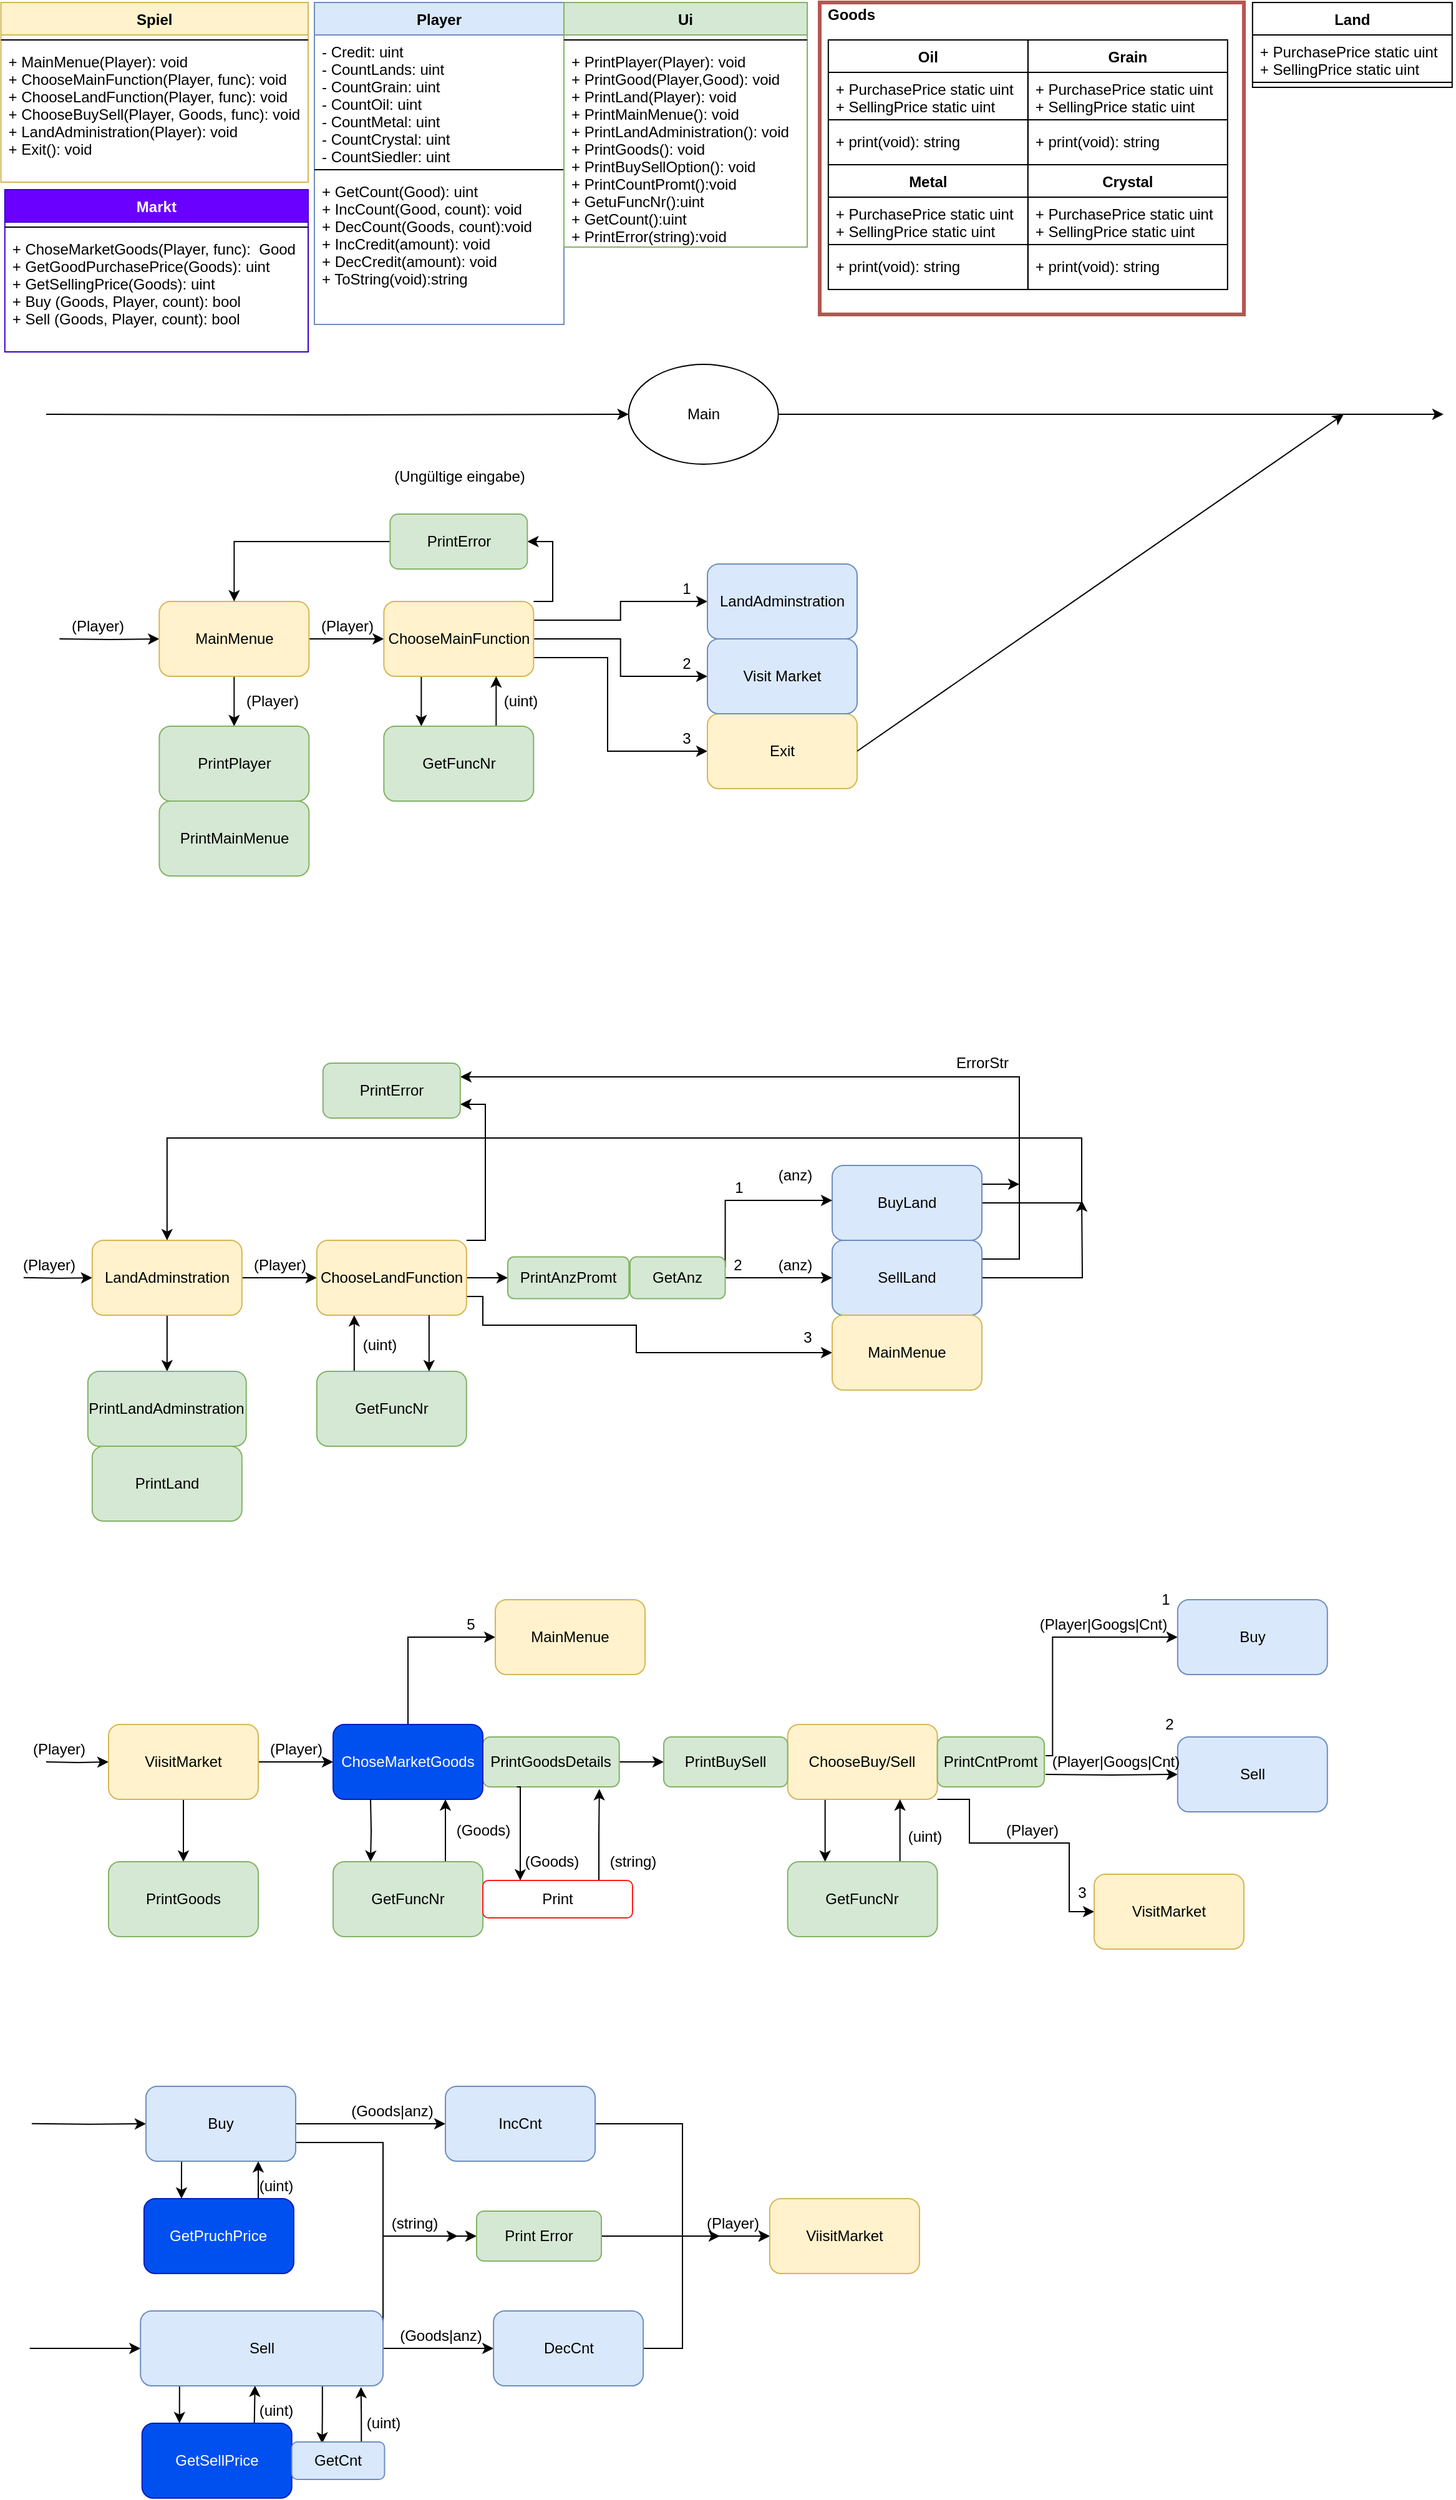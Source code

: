<mxfile version="14.2.7" type="device"><diagram id="9VZ_F0bGvhKdeFgphVNc" name="Page-1"><mxGraphModel dx="1422" dy="1599" grid="1" gridSize="10" guides="1" tooltips="1" connect="1" arrows="1" fold="1" page="1" pageScale="1" pageWidth="1169" pageHeight="827" math="0" shadow="0"><root><mxCell id="0"/><mxCell id="1" parent="0"/><mxCell id="w8YHgkZaCHFdFgckaIaO-34" style="edgeStyle=orthogonalEdgeStyle;rounded=0;orthogonalLoop=1;jettySize=auto;html=1;exitX=0.5;exitY=1;exitDx=0;exitDy=0;entryX=0.5;entryY=0;entryDx=0;entryDy=0;" parent="1" source="1qS1XkVz5e9EqdEoYbEG-43" target="1qS1XkVz5e9EqdEoYbEG-84" edge="1"><mxGeometry relative="1" as="geometry"/></mxCell><mxCell id="w8YHgkZaCHFdFgckaIaO-144" style="edgeStyle=orthogonalEdgeStyle;rounded=0;orthogonalLoop=1;jettySize=auto;html=1;exitX=1;exitY=0.5;exitDx=0;exitDy=0;entryX=0;entryY=0.5;entryDx=0;entryDy=0;" parent="1" source="1qS1XkVz5e9EqdEoYbEG-43" target="1qS1XkVz5e9EqdEoYbEG-105" edge="1"><mxGeometry relative="1" as="geometry"/></mxCell><mxCell id="w8YHgkZaCHFdFgckaIaO-246" style="edgeStyle=orthogonalEdgeStyle;rounded=0;orthogonalLoop=1;jettySize=auto;html=1;exitX=0;exitY=0.5;exitDx=0;exitDy=0;entryX=0;entryY=0.5;entryDx=0;entryDy=0;" parent="1" target="1qS1XkVz5e9EqdEoYbEG-43" edge="1"><mxGeometry relative="1" as="geometry"><mxPoint x="21.91" y="211.931" as="sourcePoint"/></mxGeometry></mxCell><mxCell id="1qS1XkVz5e9EqdEoYbEG-43" value="LandAdminstration" style="rounded=1;whiteSpace=wrap;html=1;fillColor=#fff2cc;strokeColor=#d6b656;" parent="1" vertex="1"><mxGeometry x="76.91" y="182" width="120" height="60" as="geometry"/></mxCell><mxCell id="1qS1XkVz5e9EqdEoYbEG-56" value="Spiel" style="swimlane;fontStyle=1;align=center;verticalAlign=top;childLayout=stackLayout;horizontal=1;startSize=26;horizontalStack=0;resizeParent=1;resizeParentMax=0;resizeLast=0;collapsible=1;marginBottom=0;fillColor=#fff2cc;strokeColor=#d6b656;" parent="1" vertex="1"><mxGeometry x="3.76" y="-810" width="246.24" height="144" as="geometry"/></mxCell><mxCell id="1qS1XkVz5e9EqdEoYbEG-58" value="" style="line;strokeWidth=1;fillColor=none;align=left;verticalAlign=middle;spacingTop=-1;spacingLeft=3;spacingRight=3;rotatable=0;labelPosition=right;points=[];portConstraint=eastwest;" parent="1qS1XkVz5e9EqdEoYbEG-56" vertex="1"><mxGeometry y="26" width="246.24" height="8" as="geometry"/></mxCell><mxCell id="1qS1XkVz5e9EqdEoYbEG-59" value="+ MainMenue(Player): void&#10;+ ChooseMainFunction(Player, func): void&#10;+ ChooseLandFunction(Player, func): void&#10;+ ChooseBuySell(Player, Goods, func): void &#10;+ LandAdministration(Player): void&#10;+ Exit(): void" style="text;strokeColor=none;fillColor=none;align=left;verticalAlign=top;spacingLeft=4;spacingRight=4;overflow=hidden;rotatable=0;points=[[0,0.5],[1,0.5]];portConstraint=eastwest;" parent="1qS1XkVz5e9EqdEoYbEG-56" vertex="1"><mxGeometry y="34" width="246.24" height="110" as="geometry"/></mxCell><mxCell id="1qS1XkVz5e9EqdEoYbEG-61" value="Player" style="swimlane;fontStyle=1;align=center;verticalAlign=top;childLayout=stackLayout;horizontal=1;startSize=26;horizontalStack=0;resizeParent=1;resizeParentMax=0;resizeLast=0;collapsible=1;marginBottom=0;fillColor=#dae8fc;strokeColor=#6c8ebf;" parent="1" vertex="1"><mxGeometry x="255" y="-810" width="200" height="258" as="geometry"/></mxCell><mxCell id="1qS1XkVz5e9EqdEoYbEG-62" value="- Credit: uint&#10;- CountLands: uint&#10;- CountGrain: uint&#10;- CountOil: uint&#10;- CountMetal: uint&#10;- CountCrystal: uint&#10;- CountSiedler: uint" style="text;strokeColor=none;fillColor=none;align=left;verticalAlign=top;spacingLeft=4;spacingRight=4;overflow=hidden;rotatable=0;points=[[0,0.5],[1,0.5]];portConstraint=eastwest;" parent="1qS1XkVz5e9EqdEoYbEG-61" vertex="1"><mxGeometry y="26" width="200" height="104" as="geometry"/></mxCell><mxCell id="1qS1XkVz5e9EqdEoYbEG-63" value="" style="line;strokeWidth=1;fillColor=none;align=left;verticalAlign=middle;spacingTop=-1;spacingLeft=3;spacingRight=3;rotatable=0;labelPosition=right;points=[];portConstraint=eastwest;" parent="1qS1XkVz5e9EqdEoYbEG-61" vertex="1"><mxGeometry y="130" width="200" height="8" as="geometry"/></mxCell><mxCell id="1qS1XkVz5e9EqdEoYbEG-64" value="+ GetCount(Good): uint&#10;+ IncCount(Good, count): void&#10;+ DecCount(Goods, count):void&#10;+ IncCredit(amount): void&#10;+ DecCredit(amount): void&#10;+ ToString(void):string" style="text;strokeColor=none;fillColor=none;align=left;verticalAlign=top;spacingLeft=4;spacingRight=4;overflow=hidden;rotatable=0;points=[[0,0.5],[1,0.5]];portConstraint=eastwest;" parent="1qS1XkVz5e9EqdEoYbEG-61" vertex="1"><mxGeometry y="138" width="200" height="120" as="geometry"/></mxCell><mxCell id="1qS1XkVz5e9EqdEoYbEG-65" value="Ui" style="swimlane;fontStyle=1;align=center;verticalAlign=top;childLayout=stackLayout;horizontal=1;startSize=26;horizontalStack=0;resizeParent=1;resizeParentMax=0;resizeLast=0;collapsible=1;marginBottom=0;fillColor=#d5e8d4;strokeColor=#82b366;" parent="1" vertex="1"><mxGeometry x="455" y="-810" width="195" height="196" as="geometry"/></mxCell><mxCell id="1qS1XkVz5e9EqdEoYbEG-67" value="" style="line;strokeWidth=1;fillColor=none;align=left;verticalAlign=middle;spacingTop=-1;spacingLeft=3;spacingRight=3;rotatable=0;labelPosition=right;points=[];portConstraint=eastwest;" parent="1qS1XkVz5e9EqdEoYbEG-65" vertex="1"><mxGeometry y="26" width="195" height="8" as="geometry"/></mxCell><mxCell id="1qS1XkVz5e9EqdEoYbEG-68" value="+ PrintPlayer(Player): void&#10;+ PrintGood(Player,Good): void&#10;+ PrintLand(Player): void&#10;+ PrintMainMenue(): void&#10;+ PrintLandAdministration(): void&#10;+ PrintGoods(): void&#10;+ PrintBuySellOption(): void&#10;+ PrintCountPromt():void&#10;+ GetuFuncNr():uint&#10;+ GetCount():uint&#10;+ PrintError(string):void" style="text;strokeColor=none;fillColor=none;align=left;verticalAlign=top;spacingLeft=4;spacingRight=4;overflow=hidden;rotatable=0;points=[[0,0.5],[1,0.5]];portConstraint=eastwest;" parent="1qS1XkVz5e9EqdEoYbEG-65" vertex="1"><mxGeometry y="34" width="195" height="162" as="geometry"/></mxCell><mxCell id="1qS1XkVz5e9EqdEoYbEG-82" value="PrintLand" style="rounded=1;whiteSpace=wrap;html=1;fillColor=#d5e8d4;strokeColor=#82b366;" parent="1" vertex="1"><mxGeometry x="76.91" y="347" width="120" height="60" as="geometry"/></mxCell><mxCell id="1qS1XkVz5e9EqdEoYbEG-84" value="PrintLandAdminstration" style="rounded=1;whiteSpace=wrap;html=1;fillColor=#d5e8d4;strokeColor=#82b366;" parent="1" vertex="1"><mxGeometry x="73.45" y="287" width="126.91" height="60" as="geometry"/></mxCell><mxCell id="w8YHgkZaCHFdFgckaIaO-38" style="edgeStyle=orthogonalEdgeStyle;rounded=0;orthogonalLoop=1;jettySize=auto;html=1;exitX=0.25;exitY=0;exitDx=0;exitDy=0;entryX=0.25;entryY=1;entryDx=0;entryDy=0;" parent="1" source="1qS1XkVz5e9EqdEoYbEG-103" target="1qS1XkVz5e9EqdEoYbEG-105" edge="1"><mxGeometry relative="1" as="geometry"/></mxCell><mxCell id="1qS1XkVz5e9EqdEoYbEG-103" value="GetFuncNr" style="rounded=1;whiteSpace=wrap;html=1;fillColor=#d5e8d4;strokeColor=#82b366;" parent="1" vertex="1"><mxGeometry x="256.91" y="287" width="120" height="60" as="geometry"/></mxCell><mxCell id="e_V2Wbg_uJBldnpdFMvj-119" style="edgeStyle=orthogonalEdgeStyle;rounded=0;orthogonalLoop=1;jettySize=auto;html=1;exitX=1;exitY=0.5;exitDx=0;exitDy=0;entryX=0;entryY=0.5;entryDx=0;entryDy=0;" parent="1" source="1qS1XkVz5e9EqdEoYbEG-105" target="e_V2Wbg_uJBldnpdFMvj-117" edge="1"><mxGeometry relative="1" as="geometry"/></mxCell><mxCell id="e_V2Wbg_uJBldnpdFMvj-123" style="edgeStyle=orthogonalEdgeStyle;rounded=0;orthogonalLoop=1;jettySize=auto;html=1;exitX=1;exitY=0.75;exitDx=0;exitDy=0;entryX=0;entryY=0.5;entryDx=0;entryDy=0;" parent="1" source="1qS1XkVz5e9EqdEoYbEG-105" target="e_V2Wbg_uJBldnpdFMvj-111" edge="1"><mxGeometry relative="1" as="geometry"><Array as="points"><mxPoint x="390" y="227"/><mxPoint x="390" y="250"/><mxPoint x="513" y="250"/><mxPoint x="513" y="272"/></Array></mxGeometry></mxCell><mxCell id="e_V2Wbg_uJBldnpdFMvj-131" style="edgeStyle=orthogonalEdgeStyle;rounded=0;orthogonalLoop=1;jettySize=auto;html=1;exitX=1;exitY=0;exitDx=0;exitDy=0;entryX=1;entryY=0.75;entryDx=0;entryDy=0;" parent="1" source="1qS1XkVz5e9EqdEoYbEG-105" target="e_V2Wbg_uJBldnpdFMvj-106" edge="1"><mxGeometry relative="1" as="geometry"><Array as="points"><mxPoint x="392" y="182"/><mxPoint x="392" y="73"/></Array></mxGeometry></mxCell><mxCell id="1qS1XkVz5e9EqdEoYbEG-105" value="ChooseLandFunction" style="rounded=1;whiteSpace=wrap;html=1;fillColor=#fff2cc;strokeColor=#d6b656;" parent="1" vertex="1"><mxGeometry x="256.91" y="182" width="120" height="60" as="geometry"/></mxCell><mxCell id="w8YHgkZaCHFdFgckaIaO-60" style="edgeStyle=orthogonalEdgeStyle;rounded=0;orthogonalLoop=1;jettySize=auto;html=1;exitX=0.75;exitY=1;exitDx=0;exitDy=0;entryX=0.75;entryY=0;entryDx=0;entryDy=0;" parent="1" source="1qS1XkVz5e9EqdEoYbEG-105" target="1qS1XkVz5e9EqdEoYbEG-103" edge="1"><mxGeometry relative="1" as="geometry"><mxPoint x="316.91" y="242" as="sourcePoint"/><mxPoint x="316.91" y="287" as="targetPoint"/></mxGeometry></mxCell><mxCell id="w8YHgkZaCHFdFgckaIaO-64" value="(uint)" style="text;html=1;align=center;verticalAlign=middle;resizable=0;points=[];autosize=1;" parent="1" vertex="1"><mxGeometry x="286.91" y="256" width="40" height="20" as="geometry"/></mxCell><mxCell id="w8YHgkZaCHFdFgckaIaO-128" value="(Player)" style="text;html=1;align=center;verticalAlign=middle;resizable=0;points=[];autosize=1;" parent="1" vertex="1"><mxGeometry x="11.91" y="192.25" width="60" height="20" as="geometry"/></mxCell><mxCell id="w8YHgkZaCHFdFgckaIaO-123" value="(Player)" style="text;html=1;align=center;verticalAlign=middle;resizable=0;points=[];autosize=1;" parent="1" vertex="1"><mxGeometry x="196.91" y="192.25" width="60" height="20" as="geometry"/></mxCell><mxCell id="e_V2Wbg_uJBldnpdFMvj-1" value="Markt" style="swimlane;fontStyle=1;align=center;verticalAlign=top;childLayout=stackLayout;horizontal=1;startSize=26;horizontalStack=0;resizeParent=1;resizeParentMax=0;resizeLast=0;collapsible=1;marginBottom=0;fillColor=#6a00ff;strokeColor=#3700CC;fontColor=#ffffff;" parent="1" vertex="1"><mxGeometry x="6.88" y="-660" width="243.12" height="130" as="geometry"/></mxCell><mxCell id="e_V2Wbg_uJBldnpdFMvj-3" value="" style="line;strokeWidth=1;fillColor=none;align=left;verticalAlign=middle;spacingTop=-1;spacingLeft=3;spacingRight=3;rotatable=0;labelPosition=right;points=[];portConstraint=eastwest;" parent="e_V2Wbg_uJBldnpdFMvj-1" vertex="1"><mxGeometry y="26" width="243.12" height="8" as="geometry"/></mxCell><mxCell id="e_V2Wbg_uJBldnpdFMvj-4" value="+ ChoseMarketGoods(Player, func):  Good&#10;+ GetGoodPurchasePrice(Goods): uint&#10;+ GetSellingPrice(Goods): uint&#10;+ Buy (Goods, Player, count): bool&#10;+ Sell (Goods, Player, count): bool" style="text;strokeColor=none;fillColor=none;align=left;verticalAlign=top;spacingLeft=4;spacingRight=4;overflow=hidden;rotatable=0;points=[[0,0.5],[1,0.5]];portConstraint=eastwest;" parent="e_V2Wbg_uJBldnpdFMvj-1" vertex="1"><mxGeometry y="34" width="243.12" height="96" as="geometry"/></mxCell><mxCell id="e_V2Wbg_uJBldnpdFMvj-11" value="Grain" style="swimlane;fontStyle=1;align=center;verticalAlign=top;childLayout=stackLayout;horizontal=1;startSize=26;horizontalStack=0;resizeParent=1;resizeParentMax=0;resizeLast=0;collapsible=1;marginBottom=0;" parent="1" vertex="1"><mxGeometry x="826.91" y="-780" width="160" height="100" as="geometry"/></mxCell><mxCell id="e_V2Wbg_uJBldnpdFMvj-12" value="+ PurchasePrice static uint&#10;+ SellingPrice static uint" style="text;strokeColor=none;fillColor=none;align=left;verticalAlign=top;spacingLeft=4;spacingRight=4;overflow=hidden;rotatable=0;points=[[0,0.5],[1,0.5]];portConstraint=eastwest;" parent="e_V2Wbg_uJBldnpdFMvj-11" vertex="1"><mxGeometry y="26" width="160" height="34" as="geometry"/></mxCell><mxCell id="e_V2Wbg_uJBldnpdFMvj-13" value="" style="line;strokeWidth=1;fillColor=none;align=left;verticalAlign=middle;spacingTop=-1;spacingLeft=3;spacingRight=3;rotatable=0;labelPosition=right;points=[];portConstraint=eastwest;" parent="e_V2Wbg_uJBldnpdFMvj-11" vertex="1"><mxGeometry y="60" width="160" height="8" as="geometry"/></mxCell><mxCell id="e_V2Wbg_uJBldnpdFMvj-14" value="+ print(void): string" style="text;strokeColor=none;fillColor=none;align=left;verticalAlign=top;spacingLeft=4;spacingRight=4;overflow=hidden;rotatable=0;points=[[0,0.5],[1,0.5]];portConstraint=eastwest;" parent="e_V2Wbg_uJBldnpdFMvj-11" vertex="1"><mxGeometry y="68" width="160" height="32" as="geometry"/></mxCell><mxCell id="e_V2Wbg_uJBldnpdFMvj-19" value="Metal" style="swimlane;fontStyle=1;align=center;verticalAlign=top;childLayout=stackLayout;horizontal=1;startSize=26;horizontalStack=0;resizeParent=1;resizeParentMax=0;resizeLast=0;collapsible=1;marginBottom=0;" parent="1" vertex="1"><mxGeometry x="666.91" y="-680" width="160" height="100" as="geometry"/></mxCell><mxCell id="e_V2Wbg_uJBldnpdFMvj-20" value="+ PurchasePrice static uint&#10;+ SellingPrice static uint" style="text;strokeColor=none;fillColor=none;align=left;verticalAlign=top;spacingLeft=4;spacingRight=4;overflow=hidden;rotatable=0;points=[[0,0.5],[1,0.5]];portConstraint=eastwest;" parent="e_V2Wbg_uJBldnpdFMvj-19" vertex="1"><mxGeometry y="26" width="160" height="34" as="geometry"/></mxCell><mxCell id="e_V2Wbg_uJBldnpdFMvj-21" value="" style="line;strokeWidth=1;fillColor=none;align=left;verticalAlign=middle;spacingTop=-1;spacingLeft=3;spacingRight=3;rotatable=0;labelPosition=right;points=[];portConstraint=eastwest;" parent="e_V2Wbg_uJBldnpdFMvj-19" vertex="1"><mxGeometry y="60" width="160" height="8" as="geometry"/></mxCell><mxCell id="e_V2Wbg_uJBldnpdFMvj-22" value="+ print(void): string" style="text;strokeColor=none;fillColor=none;align=left;verticalAlign=top;spacingLeft=4;spacingRight=4;overflow=hidden;rotatable=0;points=[[0,0.5],[1,0.5]];portConstraint=eastwest;" parent="e_V2Wbg_uJBldnpdFMvj-19" vertex="1"><mxGeometry y="68" width="160" height="32" as="geometry"/></mxCell><mxCell id="e_V2Wbg_uJBldnpdFMvj-23" value="Crystal" style="swimlane;fontStyle=1;align=center;verticalAlign=top;childLayout=stackLayout;horizontal=1;startSize=26;horizontalStack=0;resizeParent=1;resizeParentMax=0;resizeLast=0;collapsible=1;marginBottom=0;" parent="1" vertex="1"><mxGeometry x="826.91" y="-680" width="160" height="100" as="geometry"/></mxCell><mxCell id="e_V2Wbg_uJBldnpdFMvj-24" value="+ PurchasePrice static uint&#10;+ SellingPrice static uint" style="text;strokeColor=none;fillColor=none;align=left;verticalAlign=top;spacingLeft=4;spacingRight=4;overflow=hidden;rotatable=0;points=[[0,0.5],[1,0.5]];portConstraint=eastwest;" parent="e_V2Wbg_uJBldnpdFMvj-23" vertex="1"><mxGeometry y="26" width="160" height="34" as="geometry"/></mxCell><mxCell id="e_V2Wbg_uJBldnpdFMvj-25" value="" style="line;strokeWidth=1;fillColor=none;align=left;verticalAlign=middle;spacingTop=-1;spacingLeft=3;spacingRight=3;rotatable=0;labelPosition=right;points=[];portConstraint=eastwest;" parent="e_V2Wbg_uJBldnpdFMvj-23" vertex="1"><mxGeometry y="60" width="160" height="8" as="geometry"/></mxCell><mxCell id="e_V2Wbg_uJBldnpdFMvj-26" value="+ print(void): string" style="text;strokeColor=none;fillColor=none;align=left;verticalAlign=top;spacingLeft=4;spacingRight=4;overflow=hidden;rotatable=0;points=[[0,0.5],[1,0.5]];portConstraint=eastwest;" parent="e_V2Wbg_uJBldnpdFMvj-23" vertex="1"><mxGeometry y="68" width="160" height="32" as="geometry"/></mxCell><mxCell id="e_V2Wbg_uJBldnpdFMvj-27" value="Oil" style="swimlane;fontStyle=1;align=center;verticalAlign=top;childLayout=stackLayout;horizontal=1;startSize=26;horizontalStack=0;resizeParent=1;resizeParentMax=0;resizeLast=0;collapsible=1;marginBottom=0;" parent="1" vertex="1"><mxGeometry x="666.91" y="-780" width="160" height="100" as="geometry"/></mxCell><mxCell id="e_V2Wbg_uJBldnpdFMvj-28" value="+ PurchasePrice static uint&#10;+ SellingPrice static uint" style="text;strokeColor=none;fillColor=none;align=left;verticalAlign=top;spacingLeft=4;spacingRight=4;overflow=hidden;rotatable=0;points=[[0,0.5],[1,0.5]];portConstraint=eastwest;" parent="e_V2Wbg_uJBldnpdFMvj-27" vertex="1"><mxGeometry y="26" width="160" height="34" as="geometry"/></mxCell><mxCell id="e_V2Wbg_uJBldnpdFMvj-29" value="" style="line;strokeWidth=1;fillColor=none;align=left;verticalAlign=middle;spacingTop=-1;spacingLeft=3;spacingRight=3;rotatable=0;labelPosition=right;points=[];portConstraint=eastwest;" parent="e_V2Wbg_uJBldnpdFMvj-27" vertex="1"><mxGeometry y="60" width="160" height="8" as="geometry"/></mxCell><mxCell id="e_V2Wbg_uJBldnpdFMvj-30" value="+ print(void): string" style="text;strokeColor=none;fillColor=none;align=left;verticalAlign=top;spacingLeft=4;spacingRight=4;overflow=hidden;rotatable=0;points=[[0,0.5],[1,0.5]];portConstraint=eastwest;" parent="e_V2Wbg_uJBldnpdFMvj-27" vertex="1"><mxGeometry y="68" width="160" height="32" as="geometry"/></mxCell><mxCell id="e_V2Wbg_uJBldnpdFMvj-36" value="&lt;b&gt;Goods&lt;/b&gt;" style="text;html=1;align=center;verticalAlign=middle;resizable=0;points=[];autosize=1;" parent="1" vertex="1"><mxGeometry x="660" y="-810" width="50" height="20" as="geometry"/></mxCell><mxCell id="e_V2Wbg_uJBldnpdFMvj-37" value="Land" style="swimlane;fontStyle=1;align=center;verticalAlign=top;childLayout=stackLayout;horizontal=1;startSize=26;horizontalStack=0;resizeParent=1;resizeParentMax=0;resizeLast=0;collapsible=1;marginBottom=0;" parent="1" vertex="1"><mxGeometry x="1006.91" y="-810" width="160" height="68" as="geometry"/></mxCell><mxCell id="e_V2Wbg_uJBldnpdFMvj-38" value="+ PurchasePrice static uint&#10;+ SellingPrice static uint" style="text;strokeColor=none;fillColor=none;align=left;verticalAlign=top;spacingLeft=4;spacingRight=4;overflow=hidden;rotatable=0;points=[[0,0.5],[1,0.5]];portConstraint=eastwest;" parent="e_V2Wbg_uJBldnpdFMvj-37" vertex="1"><mxGeometry y="26" width="160" height="34" as="geometry"/></mxCell><mxCell id="e_V2Wbg_uJBldnpdFMvj-39" value="" style="line;strokeWidth=1;fillColor=none;align=left;verticalAlign=middle;spacingTop=-1;spacingLeft=3;spacingRight=3;rotatable=0;labelPosition=right;points=[];portConstraint=eastwest;" parent="e_V2Wbg_uJBldnpdFMvj-37" vertex="1"><mxGeometry y="60" width="160" height="8" as="geometry"/></mxCell><mxCell id="e_V2Wbg_uJBldnpdFMvj-41" value="" style="rounded=0;whiteSpace=wrap;html=1;strokeColor=#b85450;strokeWidth=3;glass=0;fillColor=none;sketch=0;shadow=0;" parent="1" vertex="1"><mxGeometry x="660" y="-810" width="340" height="250" as="geometry"/></mxCell><mxCell id="e_V2Wbg_uJBldnpdFMvj-46" style="edgeStyle=orthogonalEdgeStyle;rounded=0;orthogonalLoop=1;jettySize=auto;html=1;exitX=1;exitY=0.5;exitDx=0;exitDy=0;" parent="1" source="e_V2Wbg_uJBldnpdFMvj-42" edge="1"><mxGeometry relative="1" as="geometry"><mxPoint x="1160" y="-480" as="targetPoint"/></mxGeometry></mxCell><mxCell id="e_V2Wbg_uJBldnpdFMvj-47" style="edgeStyle=orthogonalEdgeStyle;rounded=0;orthogonalLoop=1;jettySize=auto;html=1;exitX=0;exitY=0.5;exitDx=0;exitDy=0;entryX=0;entryY=0.5;entryDx=0;entryDy=0;" parent="1" target="e_V2Wbg_uJBldnpdFMvj-42" edge="1"><mxGeometry relative="1" as="geometry"><mxPoint x="40" y="-480" as="sourcePoint"/></mxGeometry></mxCell><mxCell id="e_V2Wbg_uJBldnpdFMvj-42" value="Main" style="ellipse;whiteSpace=wrap;html=1;fillColor=none;" parent="1" vertex="1"><mxGeometry x="506.85" y="-520" width="120" height="80" as="geometry"/></mxCell><mxCell id="e_V2Wbg_uJBldnpdFMvj-50" style="edgeStyle=orthogonalEdgeStyle;rounded=0;orthogonalLoop=1;jettySize=auto;html=1;exitX=1;exitY=0.5;exitDx=0;exitDy=0;entryX=0;entryY=0.5;entryDx=0;entryDy=0;" parent="1" source="e_V2Wbg_uJBldnpdFMvj-53" target="e_V2Wbg_uJBldnpdFMvj-56" edge="1"><mxGeometry relative="1" as="geometry"/></mxCell><mxCell id="e_V2Wbg_uJBldnpdFMvj-51" style="edgeStyle=orthogonalEdgeStyle;rounded=0;orthogonalLoop=1;jettySize=auto;html=1;exitX=0.5;exitY=1;exitDx=0;exitDy=0;entryX=0.5;entryY=0;entryDx=0;entryDy=0;" parent="1" source="e_V2Wbg_uJBldnpdFMvj-53" target="e_V2Wbg_uJBldnpdFMvj-58" edge="1"><mxGeometry relative="1" as="geometry"/></mxCell><mxCell id="e_V2Wbg_uJBldnpdFMvj-52" style="edgeStyle=orthogonalEdgeStyle;rounded=0;orthogonalLoop=1;jettySize=auto;html=1;entryX=0;entryY=0.5;entryDx=0;entryDy=0;" parent="1" target="e_V2Wbg_uJBldnpdFMvj-53" edge="1"><mxGeometry relative="1" as="geometry"><mxPoint x="50.67" y="-300" as="sourcePoint"/></mxGeometry></mxCell><mxCell id="e_V2Wbg_uJBldnpdFMvj-53" value="MainMenue" style="rounded=1;whiteSpace=wrap;html=1;fillColor=#fff2cc;strokeColor=#d6b656;" parent="1" vertex="1"><mxGeometry x="130.67" y="-330" width="120" height="60" as="geometry"/></mxCell><mxCell id="e_V2Wbg_uJBldnpdFMvj-89" style="edgeStyle=orthogonalEdgeStyle;rounded=0;orthogonalLoop=1;jettySize=auto;html=1;exitX=0.25;exitY=1;exitDx=0;exitDy=0;entryX=0.25;entryY=0;entryDx=0;entryDy=0;" parent="1" source="e_V2Wbg_uJBldnpdFMvj-56" target="e_V2Wbg_uJBldnpdFMvj-60" edge="1"><mxGeometry relative="1" as="geometry"/></mxCell><mxCell id="e_V2Wbg_uJBldnpdFMvj-96" style="edgeStyle=orthogonalEdgeStyle;rounded=0;orthogonalLoop=1;jettySize=auto;html=1;exitX=1;exitY=0;exitDx=0;exitDy=0;entryX=1;entryY=0.5;entryDx=0;entryDy=0;" parent="1" source="e_V2Wbg_uJBldnpdFMvj-56" target="e_V2Wbg_uJBldnpdFMvj-83" edge="1"><mxGeometry relative="1" as="geometry"><Array as="points"><mxPoint x="446" y="-330"/><mxPoint x="446" y="-378"/></Array></mxGeometry></mxCell><mxCell id="e_V2Wbg_uJBldnpdFMvj-97" style="edgeStyle=orthogonalEdgeStyle;rounded=0;orthogonalLoop=1;jettySize=auto;html=1;exitX=1;exitY=0.25;exitDx=0;exitDy=0;entryX=0;entryY=0.5;entryDx=0;entryDy=0;" parent="1" source="e_V2Wbg_uJBldnpdFMvj-56" target="e_V2Wbg_uJBldnpdFMvj-76" edge="1"><mxGeometry relative="1" as="geometry"/></mxCell><mxCell id="e_V2Wbg_uJBldnpdFMvj-98" style="edgeStyle=orthogonalEdgeStyle;rounded=0;orthogonalLoop=1;jettySize=auto;html=1;exitX=1;exitY=0.5;exitDx=0;exitDy=0;entryX=0;entryY=0.5;entryDx=0;entryDy=0;" parent="1" source="e_V2Wbg_uJBldnpdFMvj-56" target="e_V2Wbg_uJBldnpdFMvj-77" edge="1"><mxGeometry relative="1" as="geometry"/></mxCell><mxCell id="e_V2Wbg_uJBldnpdFMvj-99" style="edgeStyle=orthogonalEdgeStyle;rounded=0;orthogonalLoop=1;jettySize=auto;html=1;exitX=1;exitY=0.75;exitDx=0;exitDy=0;entryX=0;entryY=0.5;entryDx=0;entryDy=0;" parent="1" source="e_V2Wbg_uJBldnpdFMvj-56" target="e_V2Wbg_uJBldnpdFMvj-65" edge="1"><mxGeometry relative="1" as="geometry"><Array as="points"><mxPoint x="490" y="-285"/><mxPoint x="490" y="-210"/></Array></mxGeometry></mxCell><mxCell id="e_V2Wbg_uJBldnpdFMvj-56" value="ChooseMainFunction" style="rounded=1;whiteSpace=wrap;html=1;fillColor=#fff2cc;strokeColor=#d6b656;" parent="1" vertex="1"><mxGeometry x="310.67" y="-330" width="120" height="60" as="geometry"/></mxCell><mxCell id="e_V2Wbg_uJBldnpdFMvj-57" value="(Ungültige eingabe)" style="text;html=1;align=center;verticalAlign=middle;resizable=0;points=[];autosize=1;" parent="1" vertex="1"><mxGeometry x="310.67" y="-440" width="120" height="20" as="geometry"/></mxCell><mxCell id="e_V2Wbg_uJBldnpdFMvj-58" value="PrintPlayer" style="rounded=1;whiteSpace=wrap;html=1;fillColor=#d5e8d4;strokeColor=#82b366;" parent="1" vertex="1"><mxGeometry x="130.67" y="-230" width="120" height="60" as="geometry"/></mxCell><mxCell id="e_V2Wbg_uJBldnpdFMvj-59" value="PrintMainMenue" style="rounded=1;whiteSpace=wrap;html=1;fillColor=#d5e8d4;strokeColor=#82b366;" parent="1" vertex="1"><mxGeometry x="130.67" y="-170" width="120" height="60" as="geometry"/></mxCell><mxCell id="e_V2Wbg_uJBldnpdFMvj-90" style="edgeStyle=orthogonalEdgeStyle;rounded=0;orthogonalLoop=1;jettySize=auto;html=1;exitX=0.75;exitY=0;exitDx=0;exitDy=0;entryX=0.75;entryY=1;entryDx=0;entryDy=0;" parent="1" source="e_V2Wbg_uJBldnpdFMvj-60" target="e_V2Wbg_uJBldnpdFMvj-56" edge="1"><mxGeometry relative="1" as="geometry"/></mxCell><mxCell id="e_V2Wbg_uJBldnpdFMvj-60" value="GetFuncNr" style="rounded=1;whiteSpace=wrap;html=1;fillColor=#d5e8d4;strokeColor=#82b366;" parent="1" vertex="1"><mxGeometry x="310.67" y="-230" width="120" height="60" as="geometry"/></mxCell><mxCell id="e_V2Wbg_uJBldnpdFMvj-61" value="(Player)" style="text;html=1;align=center;verticalAlign=middle;resizable=0;points=[];autosize=1;" parent="1" vertex="1"><mxGeometry x="50.67" y="-320" width="60" height="20" as="geometry"/></mxCell><mxCell id="e_V2Wbg_uJBldnpdFMvj-62" value="(Player)" style="text;html=1;align=center;verticalAlign=middle;resizable=0;points=[];autosize=1;" parent="1" vertex="1"><mxGeometry x="190.67" y="-260" width="60" height="20" as="geometry"/></mxCell><mxCell id="e_V2Wbg_uJBldnpdFMvj-64" value="(Player)" style="text;html=1;align=center;verticalAlign=middle;resizable=0;points=[];autosize=1;" parent="1" vertex="1"><mxGeometry x="250.67" y="-320" width="60" height="20" as="geometry"/></mxCell><mxCell id="e_V2Wbg_uJBldnpdFMvj-65" value="Exit" style="rounded=1;whiteSpace=wrap;html=1;fillColor=#fff2cc;strokeColor=#d6b656;" parent="1" vertex="1"><mxGeometry x="570" y="-240" width="120" height="60" as="geometry"/></mxCell><mxCell id="e_V2Wbg_uJBldnpdFMvj-76" value="LandAdminstration" style="rounded=1;whiteSpace=wrap;html=1;fillColor=#dae8fc;strokeColor=#6c8ebf;" parent="1" vertex="1"><mxGeometry x="570" y="-360" width="120" height="60" as="geometry"/></mxCell><mxCell id="e_V2Wbg_uJBldnpdFMvj-77" value="Visit Market" style="rounded=1;whiteSpace=wrap;html=1;fillColor=#dae8fc;strokeColor=#6c8ebf;" parent="1" vertex="1"><mxGeometry x="570" y="-300" width="120" height="60" as="geometry"/></mxCell><mxCell id="e_V2Wbg_uJBldnpdFMvj-86" style="edgeStyle=orthogonalEdgeStyle;rounded=0;orthogonalLoop=1;jettySize=auto;html=1;exitX=0;exitY=0.5;exitDx=0;exitDy=0;entryX=0.5;entryY=0;entryDx=0;entryDy=0;" parent="1" source="e_V2Wbg_uJBldnpdFMvj-83" target="e_V2Wbg_uJBldnpdFMvj-53" edge="1"><mxGeometry relative="1" as="geometry"/></mxCell><mxCell id="e_V2Wbg_uJBldnpdFMvj-83" value="PrintError" style="rounded=1;whiteSpace=wrap;html=1;fillColor=#d5e8d4;strokeColor=#82b366;" parent="1" vertex="1"><mxGeometry x="315.67" y="-400" width="110" height="44" as="geometry"/></mxCell><mxCell id="e_V2Wbg_uJBldnpdFMvj-91" value="(uint)" style="text;html=1;align=center;verticalAlign=middle;resizable=0;points=[];autosize=1;" parent="1" vertex="1"><mxGeometry x="400" y="-260" width="40" height="20" as="geometry"/></mxCell><mxCell id="e_V2Wbg_uJBldnpdFMvj-92" value="1" style="text;html=1;align=center;verticalAlign=middle;resizable=0;points=[];autosize=1;" parent="1" vertex="1"><mxGeometry x="542.5" y="-350" width="20" height="20" as="geometry"/></mxCell><mxCell id="e_V2Wbg_uJBldnpdFMvj-93" value="2" style="text;html=1;align=center;verticalAlign=middle;resizable=0;points=[];autosize=1;" parent="1" vertex="1"><mxGeometry x="542.5" y="-290" width="20" height="20" as="geometry"/></mxCell><mxCell id="e_V2Wbg_uJBldnpdFMvj-94" value="3" style="text;html=1;align=center;verticalAlign=middle;resizable=0;points=[];autosize=1;" parent="1" vertex="1"><mxGeometry x="542.5" y="-230" width="20" height="20" as="geometry"/></mxCell><mxCell id="e_V2Wbg_uJBldnpdFMvj-101" value="" style="endArrow=classic;html=1;" parent="1" edge="1"><mxGeometry width="50" height="50" relative="1" as="geometry"><mxPoint x="690" y="-210" as="sourcePoint"/><mxPoint x="1080" y="-480" as="targetPoint"/></mxGeometry></mxCell><mxCell id="e_V2Wbg_uJBldnpdFMvj-147" style="edgeStyle=orthogonalEdgeStyle;rounded=0;orthogonalLoop=1;jettySize=auto;html=1;exitX=0.5;exitY=1;exitDx=0;exitDy=0;entryX=0.5;entryY=0;entryDx=0;entryDy=0;" parent="1" source="e_V2Wbg_uJBldnpdFMvj-103" target="e_V2Wbg_uJBldnpdFMvj-140" edge="1"><mxGeometry relative="1" as="geometry"/></mxCell><mxCell id="qn5lm13uWaWKE6JofoXG-4" style="edgeStyle=orthogonalEdgeStyle;rounded=0;orthogonalLoop=1;jettySize=auto;html=1;exitX=0;exitY=0.5;exitDx=0;exitDy=0;entryX=0;entryY=0.5;entryDx=0;entryDy=0;" parent="1" target="e_V2Wbg_uJBldnpdFMvj-103" edge="1"><mxGeometry relative="1" as="geometry"><mxPoint x="40" y="600" as="sourcePoint"/></mxGeometry></mxCell><mxCell id="qn5lm13uWaWKE6JofoXG-6" style="edgeStyle=orthogonalEdgeStyle;rounded=0;orthogonalLoop=1;jettySize=auto;html=1;exitX=1;exitY=0.5;exitDx=0;exitDy=0;entryX=0;entryY=0.5;entryDx=0;entryDy=0;" parent="1" source="e_V2Wbg_uJBldnpdFMvj-103" target="e_V2Wbg_uJBldnpdFMvj-152" edge="1"><mxGeometry relative="1" as="geometry"/></mxCell><mxCell id="e_V2Wbg_uJBldnpdFMvj-103" value="ViisitMarket" style="rounded=1;whiteSpace=wrap;html=1;fillColor=#fff2cc;strokeColor=#d6b656;" parent="1" vertex="1"><mxGeometry x="90.0" y="570" width="120" height="60" as="geometry"/></mxCell><mxCell id="e_V2Wbg_uJBldnpdFMvj-135" style="edgeStyle=orthogonalEdgeStyle;rounded=0;orthogonalLoop=1;jettySize=auto;html=1;exitX=1;exitY=0.5;exitDx=0;exitDy=0;entryX=0.5;entryY=0;entryDx=0;entryDy=0;" parent="1" source="e_V2Wbg_uJBldnpdFMvj-104" target="1qS1XkVz5e9EqdEoYbEG-43" edge="1"><mxGeometry relative="1" as="geometry"><mxPoint x="120" y="100" as="targetPoint"/><Array as="points"><mxPoint x="870" y="152"/><mxPoint x="870" y="100"/><mxPoint x="137" y="100"/></Array></mxGeometry></mxCell><mxCell id="e_V2Wbg_uJBldnpdFMvj-138" style="edgeStyle=orthogonalEdgeStyle;rounded=0;orthogonalLoop=1;jettySize=auto;html=1;exitX=1;exitY=0.25;exitDx=0;exitDy=0;" parent="1" source="e_V2Wbg_uJBldnpdFMvj-104" edge="1"><mxGeometry relative="1" as="geometry"><mxPoint x="820" y="136.667" as="targetPoint"/></mxGeometry></mxCell><mxCell id="e_V2Wbg_uJBldnpdFMvj-104" value="BuyLand" style="rounded=1;whiteSpace=wrap;html=1;fillColor=#dae8fc;strokeColor=#6c8ebf;" parent="1" vertex="1"><mxGeometry x="670" y="122" width="120" height="60" as="geometry"/></mxCell><mxCell id="e_V2Wbg_uJBldnpdFMvj-134" style="edgeStyle=orthogonalEdgeStyle;rounded=0;orthogonalLoop=1;jettySize=auto;html=1;exitX=1;exitY=0.25;exitDx=0;exitDy=0;entryX=1;entryY=0.25;entryDx=0;entryDy=0;" parent="1" source="e_V2Wbg_uJBldnpdFMvj-105" target="e_V2Wbg_uJBldnpdFMvj-106" edge="1"><mxGeometry relative="1" as="geometry"><Array as="points"><mxPoint x="820" y="197"/><mxPoint x="820" y="51"/></Array></mxGeometry></mxCell><mxCell id="e_V2Wbg_uJBldnpdFMvj-137" style="edgeStyle=orthogonalEdgeStyle;rounded=0;orthogonalLoop=1;jettySize=auto;html=1;exitX=1;exitY=0.5;exitDx=0;exitDy=0;" parent="1" source="e_V2Wbg_uJBldnpdFMvj-105" edge="1"><mxGeometry relative="1" as="geometry"><mxPoint x="870" y="150" as="targetPoint"/></mxGeometry></mxCell><mxCell id="e_V2Wbg_uJBldnpdFMvj-105" value="SellLand" style="rounded=1;whiteSpace=wrap;html=1;fillColor=#dae8fc;strokeColor=#6c8ebf;" parent="1" vertex="1"><mxGeometry x="670" y="182" width="120" height="60" as="geometry"/></mxCell><mxCell id="e_V2Wbg_uJBldnpdFMvj-106" value="PrintError" style="rounded=1;whiteSpace=wrap;html=1;fillColor=#d5e8d4;strokeColor=#82b366;" parent="1" vertex="1"><mxGeometry x="261.91" y="40" width="110" height="44" as="geometry"/></mxCell><mxCell id="e_V2Wbg_uJBldnpdFMvj-111" value="MainMenue" style="rounded=1;whiteSpace=wrap;html=1;fillColor=#fff2cc;strokeColor=#d6b656;" parent="1" vertex="1"><mxGeometry x="670" y="242" width="120" height="60" as="geometry"/></mxCell><mxCell id="e_V2Wbg_uJBldnpdFMvj-117" value="PrintAnzPromt" style="rounded=1;whiteSpace=wrap;html=1;fillColor=#d5e8d4;strokeColor=#82b366;" parent="1" vertex="1"><mxGeometry x="410" y="195.25" width="97.12" height="33.5" as="geometry"/></mxCell><mxCell id="e_V2Wbg_uJBldnpdFMvj-121" style="edgeStyle=orthogonalEdgeStyle;rounded=0;orthogonalLoop=1;jettySize=auto;html=1;exitX=1;exitY=0.25;exitDx=0;exitDy=0;entryX=0;entryY=0.467;entryDx=0;entryDy=0;entryPerimeter=0;" parent="1" source="e_V2Wbg_uJBldnpdFMvj-118" target="e_V2Wbg_uJBldnpdFMvj-104" edge="1"><mxGeometry relative="1" as="geometry"><Array as="points"><mxPoint x="584" y="150"/></Array></mxGeometry></mxCell><mxCell id="e_V2Wbg_uJBldnpdFMvj-122" style="edgeStyle=orthogonalEdgeStyle;rounded=0;orthogonalLoop=1;jettySize=auto;html=1;exitX=1;exitY=0.5;exitDx=0;exitDy=0;entryX=0;entryY=0.5;entryDx=0;entryDy=0;" parent="1" source="e_V2Wbg_uJBldnpdFMvj-118" target="e_V2Wbg_uJBldnpdFMvj-105" edge="1"><mxGeometry relative="1" as="geometry"/></mxCell><mxCell id="e_V2Wbg_uJBldnpdFMvj-118" value="GetAnz" style="rounded=1;whiteSpace=wrap;html=1;fillColor=#d5e8d4;strokeColor=#82b366;" parent="1" vertex="1"><mxGeometry x="508" y="195.25" width="76.25" height="33.5" as="geometry"/></mxCell><mxCell id="e_V2Wbg_uJBldnpdFMvj-124" value="3" style="text;html=1;align=center;verticalAlign=middle;resizable=0;points=[];autosize=1;" parent="1" vertex="1"><mxGeometry x="640" y="250" width="20" height="20" as="geometry"/></mxCell><mxCell id="e_V2Wbg_uJBldnpdFMvj-125" value="1" style="text;html=1;align=center;verticalAlign=middle;resizable=0;points=[];autosize=1;" parent="1" vertex="1"><mxGeometry x="585" y="130" width="20" height="20" as="geometry"/></mxCell><mxCell id="e_V2Wbg_uJBldnpdFMvj-126" value="2" style="text;html=1;align=center;verticalAlign=middle;resizable=0;points=[];autosize=1;" parent="1" vertex="1"><mxGeometry x="584.25" y="192.25" width="20" height="20" as="geometry"/></mxCell><mxCell id="e_V2Wbg_uJBldnpdFMvj-127" value="(anz)" style="text;html=1;align=center;verticalAlign=middle;resizable=0;points=[];autosize=1;" parent="1" vertex="1"><mxGeometry x="620" y="120" width="40" height="20" as="geometry"/></mxCell><mxCell id="e_V2Wbg_uJBldnpdFMvj-128" value="(anz)" style="text;html=1;align=center;verticalAlign=middle;resizable=0;points=[];autosize=1;" parent="1" vertex="1"><mxGeometry x="620" y="192.25" width="40" height="20" as="geometry"/></mxCell><mxCell id="e_V2Wbg_uJBldnpdFMvj-139" value="ErrorStr" style="text;html=1;align=center;verticalAlign=middle;resizable=0;points=[];autosize=1;" parent="1" vertex="1"><mxGeometry x="760" y="30" width="60" height="20" as="geometry"/></mxCell><mxCell id="e_V2Wbg_uJBldnpdFMvj-140" value="PrintGoods" style="rounded=1;whiteSpace=wrap;html=1;fillColor=#d5e8d4;strokeColor=#82b366;" parent="1" vertex="1"><mxGeometry x="90.0" y="680" width="120" height="60" as="geometry"/></mxCell><mxCell id="e_V2Wbg_uJBldnpdFMvj-149" style="edgeStyle=orthogonalEdgeStyle;rounded=0;orthogonalLoop=1;jettySize=auto;html=1;exitX=0.25;exitY=1;exitDx=0;exitDy=0;entryX=0.25;entryY=0;entryDx=0;entryDy=0;" parent="1" source="e_V2Wbg_uJBldnpdFMvj-141" target="e_V2Wbg_uJBldnpdFMvj-148" edge="1"><mxGeometry relative="1" as="geometry"/></mxCell><mxCell id="qn5lm13uWaWKE6JofoXG-62" style="edgeStyle=orthogonalEdgeStyle;rounded=0;orthogonalLoop=1;jettySize=auto;html=1;exitX=1;exitY=1;exitDx=0;exitDy=0;entryX=0;entryY=0.5;entryDx=0;entryDy=0;" parent="1" source="e_V2Wbg_uJBldnpdFMvj-141" target="qn5lm13uWaWKE6JofoXG-64" edge="1"><mxGeometry relative="1" as="geometry"><mxPoint x="860" y="700" as="targetPoint"/><Array as="points"><mxPoint x="780" y="630"/><mxPoint x="780" y="665"/><mxPoint x="860" y="665"/><mxPoint x="860" y="720"/></Array></mxGeometry></mxCell><mxCell id="e_V2Wbg_uJBldnpdFMvj-141" value="ChooseBuy/Sell" style="rounded=1;whiteSpace=wrap;html=1;fillColor=#fff2cc;strokeColor=#d6b656;" parent="1" vertex="1"><mxGeometry x="634.33" y="570" width="120" height="60" as="geometry"/></mxCell><mxCell id="qn5lm13uWaWKE6JofoXG-8" style="edgeStyle=orthogonalEdgeStyle;rounded=0;orthogonalLoop=1;jettySize=auto;html=1;exitX=1;exitY=0.5;exitDx=0;exitDy=0;entryX=0;entryY=0.5;entryDx=0;entryDy=0;" parent="1" source="e_V2Wbg_uJBldnpdFMvj-142" target="e_V2Wbg_uJBldnpdFMvj-158" edge="1"><mxGeometry relative="1" as="geometry"/></mxCell><mxCell id="e_V2Wbg_uJBldnpdFMvj-142" value="PrintGoodsDetails" style="rounded=1;whiteSpace=wrap;html=1;fillColor=#d5e8d4;strokeColor=#82b366;" parent="1" vertex="1"><mxGeometry x="390.0" y="580" width="109.33" height="40" as="geometry"/></mxCell><mxCell id="qn5lm13uWaWKE6JofoXG-43" style="edgeStyle=orthogonalEdgeStyle;rounded=0;orthogonalLoop=1;jettySize=auto;html=1;exitX=0.75;exitY=0;exitDx=0;exitDy=0;entryX=0.472;entryY=0.997;entryDx=0;entryDy=0;entryPerimeter=0;" parent="1" source="e_V2Wbg_uJBldnpdFMvj-145" target="qn5lm13uWaWKE6JofoXG-23" edge="1"><mxGeometry relative="1" as="geometry"/></mxCell><mxCell id="e_V2Wbg_uJBldnpdFMvj-145" value="GetSellPrice" style="rounded=1;whiteSpace=wrap;html=1;fillColor=#0050ef;strokeColor=#001DBC;fontColor=#ffffff;" parent="1" vertex="1"><mxGeometry x="116.85" y="1130" width="120" height="60" as="geometry"/></mxCell><mxCell id="qn5lm13uWaWKE6JofoXG-25" style="edgeStyle=orthogonalEdgeStyle;rounded=0;orthogonalLoop=1;jettySize=auto;html=1;exitX=0.75;exitY=0;exitDx=0;exitDy=0;entryX=0.75;entryY=1;entryDx=0;entryDy=0;" parent="1" source="e_V2Wbg_uJBldnpdFMvj-146" target="qn5lm13uWaWKE6JofoXG-22" edge="1"><mxGeometry relative="1" as="geometry"/></mxCell><mxCell id="e_V2Wbg_uJBldnpdFMvj-146" value="GetPruchPrice" style="rounded=1;whiteSpace=wrap;html=1;fillColor=#0050ef;strokeColor=#001DBC;fontColor=#ffffff;" parent="1" vertex="1"><mxGeometry x="118.45" y="950" width="120" height="60" as="geometry"/></mxCell><mxCell id="e_V2Wbg_uJBldnpdFMvj-150" style="edgeStyle=orthogonalEdgeStyle;rounded=0;orthogonalLoop=1;jettySize=auto;html=1;exitX=0.75;exitY=0;exitDx=0;exitDy=0;entryX=0.75;entryY=1;entryDx=0;entryDy=0;" parent="1" source="e_V2Wbg_uJBldnpdFMvj-148" target="e_V2Wbg_uJBldnpdFMvj-141" edge="1"><mxGeometry relative="1" as="geometry"/></mxCell><mxCell id="e_V2Wbg_uJBldnpdFMvj-148" value="GetFuncNr" style="rounded=1;whiteSpace=wrap;html=1;fillColor=#d5e8d4;strokeColor=#82b366;" parent="1" vertex="1"><mxGeometry x="634.33" y="680" width="120" height="60" as="geometry"/></mxCell><mxCell id="e_V2Wbg_uJBldnpdFMvj-151" value="(uint)" style="text;html=1;align=center;verticalAlign=middle;resizable=0;points=[];autosize=1;" parent="1" vertex="1"><mxGeometry x="724.33" y="650" width="40" height="20" as="geometry"/></mxCell><mxCell id="qn5lm13uWaWKE6JofoXG-67" style="edgeStyle=orthogonalEdgeStyle;rounded=0;orthogonalLoop=1;jettySize=auto;html=1;exitX=0.5;exitY=0;exitDx=0;exitDy=0;entryX=0;entryY=0.5;entryDx=0;entryDy=0;" parent="1" source="e_V2Wbg_uJBldnpdFMvj-152" target="qn5lm13uWaWKE6JofoXG-66" edge="1"><mxGeometry relative="1" as="geometry"/></mxCell><mxCell id="e_V2Wbg_uJBldnpdFMvj-152" value="ChoseMarketGoods" style="rounded=1;whiteSpace=wrap;html=1;shadow=0;glass=0;sketch=0;strokeWidth=1;fillColor=#0050ef;strokeColor=#001DBC;fontColor=#ffffff;" parent="1" vertex="1"><mxGeometry x="270" y="570" width="120" height="60" as="geometry"/></mxCell><mxCell id="e_V2Wbg_uJBldnpdFMvj-153" style="edgeStyle=orthogonalEdgeStyle;rounded=0;orthogonalLoop=1;jettySize=auto;html=1;exitX=0.25;exitY=1;exitDx=0;exitDy=0;entryX=0.25;entryY=0;entryDx=0;entryDy=0;" parent="1" target="e_V2Wbg_uJBldnpdFMvj-155" edge="1"><mxGeometry relative="1" as="geometry"><mxPoint x="300" y="630" as="sourcePoint"/></mxGeometry></mxCell><mxCell id="e_V2Wbg_uJBldnpdFMvj-154" style="edgeStyle=orthogonalEdgeStyle;rounded=0;orthogonalLoop=1;jettySize=auto;html=1;exitX=0.75;exitY=0;exitDx=0;exitDy=0;entryX=0.75;entryY=1;entryDx=0;entryDy=0;" parent="1" source="e_V2Wbg_uJBldnpdFMvj-155" target="e_V2Wbg_uJBldnpdFMvj-152" edge="1"><mxGeometry relative="1" as="geometry"><mxPoint x="360" y="630" as="targetPoint"/></mxGeometry></mxCell><mxCell id="e_V2Wbg_uJBldnpdFMvj-155" value="GetFuncNr" style="rounded=1;whiteSpace=wrap;html=1;fillColor=#d5e8d4;strokeColor=#82b366;" parent="1" vertex="1"><mxGeometry x="270" y="680" width="120" height="60" as="geometry"/></mxCell><mxCell id="e_V2Wbg_uJBldnpdFMvj-156" value="(Goods)" style="text;html=1;align=center;verticalAlign=middle;resizable=0;points=[];autosize=1;" parent="1" vertex="1"><mxGeometry x="360" y="645" width="60" height="20" as="geometry"/></mxCell><mxCell id="e_V2Wbg_uJBldnpdFMvj-158" value="PrintBuySell" style="rounded=1;whiteSpace=wrap;html=1;fillColor=#d5e8d4;strokeColor=#82b366;" parent="1" vertex="1"><mxGeometry x="535" y="580" width="99.33" height="40" as="geometry"/></mxCell><mxCell id="qn5lm13uWaWKE6JofoXG-5" value="(Player)" style="text;html=1;align=center;verticalAlign=middle;resizable=0;points=[];autosize=1;" parent="1" vertex="1"><mxGeometry x="20" y="580" width="60" height="20" as="geometry"/></mxCell><mxCell id="qn5lm13uWaWKE6JofoXG-7" value="(Player)" style="text;html=1;align=center;verticalAlign=middle;resizable=0;points=[];autosize=1;" parent="1" vertex="1"><mxGeometry x="210" y="580" width="60" height="20" as="geometry"/></mxCell><mxCell id="qn5lm13uWaWKE6JofoXG-15" value="PrintCntPromt" style="rounded=1;whiteSpace=wrap;html=1;fillColor=#d5e8d4;strokeColor=#82b366;" parent="1" vertex="1"><mxGeometry x="754.33" y="580" width="85.67" height="40" as="geometry"/></mxCell><mxCell id="qn5lm13uWaWKE6JofoXG-16" style="edgeStyle=orthogonalEdgeStyle;rounded=0;orthogonalLoop=1;jettySize=auto;html=1;exitX=1;exitY=0.5;exitDx=0;exitDy=0;entryX=0;entryY=0.5;entryDx=0;entryDy=0;" parent="1" target="qn5lm13uWaWKE6JofoXG-19" edge="1"><mxGeometry relative="1" as="geometry"><mxPoint x="840.96" y="610" as="sourcePoint"/></mxGeometry></mxCell><mxCell id="qn5lm13uWaWKE6JofoXG-17" style="edgeStyle=orthogonalEdgeStyle;rounded=0;orthogonalLoop=1;jettySize=auto;html=1;exitX=1;exitY=0.25;exitDx=0;exitDy=0;entryX=0;entryY=0.5;entryDx=0;entryDy=0;" parent="1" target="qn5lm13uWaWKE6JofoXG-18" edge="1"><mxGeometry relative="1" as="geometry"><mxPoint x="840.96" y="595" as="sourcePoint"/><Array as="points"><mxPoint x="846.63" y="595"/><mxPoint x="846.63" y="500"/></Array></mxGeometry></mxCell><mxCell id="qn5lm13uWaWKE6JofoXG-18" value="Buy" style="rounded=1;whiteSpace=wrap;html=1;fillColor=#dae8fc;strokeColor=#6c8ebf;" parent="1" vertex="1"><mxGeometry x="946.91" y="470" width="120" height="60" as="geometry"/></mxCell><mxCell id="qn5lm13uWaWKE6JofoXG-19" value="Sell" style="rounded=1;whiteSpace=wrap;html=1;fillColor=#dae8fc;strokeColor=#6c8ebf;" parent="1" vertex="1"><mxGeometry x="946.91" y="580" width="120" height="60" as="geometry"/></mxCell><mxCell id="qn5lm13uWaWKE6JofoXG-20" value="(Player|Googs|Cnt)" style="text;html=1;align=center;verticalAlign=middle;resizable=0;points=[];autosize=1;" parent="1" vertex="1"><mxGeometry x="826.91" y="480" width="120" height="20" as="geometry"/></mxCell><mxCell id="qn5lm13uWaWKE6JofoXG-21" value="(Player|Googs|Cnt)" style="text;html=1;align=center;verticalAlign=middle;resizable=0;points=[];autosize=1;" parent="1" vertex="1"><mxGeometry x="836.63" y="590" width="120" height="20" as="geometry"/></mxCell><mxCell id="qn5lm13uWaWKE6JofoXG-24" style="edgeStyle=orthogonalEdgeStyle;rounded=0;orthogonalLoop=1;jettySize=auto;html=1;exitX=0.25;exitY=1;exitDx=0;exitDy=0;entryX=0.25;entryY=0;entryDx=0;entryDy=0;" parent="1" source="qn5lm13uWaWKE6JofoXG-22" target="e_V2Wbg_uJBldnpdFMvj-146" edge="1"><mxGeometry relative="1" as="geometry"/></mxCell><mxCell id="qn5lm13uWaWKE6JofoXG-30" style="edgeStyle=orthogonalEdgeStyle;rounded=0;orthogonalLoop=1;jettySize=auto;html=1;exitX=0;exitY=0.5;exitDx=0;exitDy=0;entryX=0;entryY=0.5;entryDx=0;entryDy=0;" parent="1" target="qn5lm13uWaWKE6JofoXG-22" edge="1"><mxGeometry relative="1" as="geometry"><mxPoint x="28.45" y="889.931" as="sourcePoint"/></mxGeometry></mxCell><mxCell id="qn5lm13uWaWKE6JofoXG-47" style="edgeStyle=orthogonalEdgeStyle;rounded=0;orthogonalLoop=1;jettySize=auto;html=1;exitX=1;exitY=0.5;exitDx=0;exitDy=0;entryX=0;entryY=0.5;entryDx=0;entryDy=0;" parent="1" source="qn5lm13uWaWKE6JofoXG-22" target="qn5lm13uWaWKE6JofoXG-54" edge="1"><mxGeometry relative="1" as="geometry"><mxPoint x="460" y="890" as="targetPoint"/></mxGeometry></mxCell><mxCell id="qn5lm13uWaWKE6JofoXG-50" style="edgeStyle=orthogonalEdgeStyle;rounded=0;orthogonalLoop=1;jettySize=auto;html=1;exitX=1;exitY=0.75;exitDx=0;exitDy=0;entryX=0;entryY=0.5;entryDx=0;entryDy=0;" parent="1" source="qn5lm13uWaWKE6JofoXG-22" target="qn5lm13uWaWKE6JofoXG-49" edge="1"><mxGeometry relative="1" as="geometry"><Array as="points"><mxPoint x="310" y="905"/><mxPoint x="310" y="980"/></Array></mxGeometry></mxCell><mxCell id="qn5lm13uWaWKE6JofoXG-22" value="Buy" style="rounded=1;whiteSpace=wrap;html=1;fillColor=#dae8fc;strokeColor=#6c8ebf;" parent="1" vertex="1"><mxGeometry x="120.0" y="860" width="120" height="60" as="geometry"/></mxCell><mxCell id="qn5lm13uWaWKE6JofoXG-27" style="edgeStyle=orthogonalEdgeStyle;rounded=0;orthogonalLoop=1;jettySize=auto;html=1;exitX=0.25;exitY=1;exitDx=0;exitDy=0;entryX=0.25;entryY=0;entryDx=0;entryDy=0;" parent="1" source="qn5lm13uWaWKE6JofoXG-23" target="e_V2Wbg_uJBldnpdFMvj-145" edge="1"><mxGeometry relative="1" as="geometry"/></mxCell><mxCell id="qn5lm13uWaWKE6JofoXG-31" style="edgeStyle=orthogonalEdgeStyle;rounded=0;orthogonalLoop=1;jettySize=auto;html=1;entryX=0;entryY=0.5;entryDx=0;entryDy=0;" parent="1" target="qn5lm13uWaWKE6JofoXG-23" edge="1"><mxGeometry relative="1" as="geometry"><mxPoint x="26.85" y="1070" as="sourcePoint"/><Array as="points"><mxPoint x="26.85" y="1070"/></Array></mxGeometry></mxCell><mxCell id="qn5lm13uWaWKE6JofoXG-44" style="edgeStyle=orthogonalEdgeStyle;rounded=0;orthogonalLoop=1;jettySize=auto;html=1;exitX=0.75;exitY=1;exitDx=0;exitDy=0;entryX=0.327;entryY=0.041;entryDx=0;entryDy=0;entryPerimeter=0;" parent="1" source="qn5lm13uWaWKE6JofoXG-23" target="qn5lm13uWaWKE6JofoXG-42" edge="1"><mxGeometry relative="1" as="geometry"/></mxCell><mxCell id="qn5lm13uWaWKE6JofoXG-48" style="edgeStyle=orthogonalEdgeStyle;rounded=0;orthogonalLoop=1;jettySize=auto;html=1;exitX=1;exitY=0.5;exitDx=0;exitDy=0;entryX=0;entryY=0.5;entryDx=0;entryDy=0;" parent="1" source="qn5lm13uWaWKE6JofoXG-23" target="qn5lm13uWaWKE6JofoXG-53" edge="1"><mxGeometry relative="1" as="geometry"><mxPoint x="430" y="1070" as="targetPoint"/></mxGeometry></mxCell><mxCell id="qn5lm13uWaWKE6JofoXG-51" style="edgeStyle=orthogonalEdgeStyle;rounded=0;orthogonalLoop=1;jettySize=auto;html=1;exitX=1;exitY=0.25;exitDx=0;exitDy=0;" parent="1" source="qn5lm13uWaWKE6JofoXG-23" edge="1"><mxGeometry relative="1" as="geometry"><mxPoint x="370.0" y="980" as="targetPoint"/><Array as="points"><mxPoint x="310" y="980"/></Array></mxGeometry></mxCell><mxCell id="qn5lm13uWaWKE6JofoXG-23" value="Sell" style="rounded=1;whiteSpace=wrap;html=1;fillColor=#dae8fc;strokeColor=#6c8ebf;" parent="1" vertex="1"><mxGeometry x="115.61" y="1040" width="194.39" height="60" as="geometry"/></mxCell><mxCell id="qn5lm13uWaWKE6JofoXG-26" value="(uint)" style="text;html=1;align=center;verticalAlign=middle;resizable=0;points=[];autosize=1;" parent="1" vertex="1"><mxGeometry x="203.76" y="930" width="40" height="20" as="geometry"/></mxCell><mxCell id="qn5lm13uWaWKE6JofoXG-29" value="(uint)" style="text;html=1;align=center;verticalAlign=middle;resizable=0;points=[];autosize=1;" parent="1" vertex="1"><mxGeometry x="203.76" y="1110" width="40" height="20" as="geometry"/></mxCell><mxCell id="qn5lm13uWaWKE6JofoXG-36" style="edgeStyle=orthogonalEdgeStyle;rounded=0;orthogonalLoop=1;jettySize=auto;html=1;exitX=0.25;exitY=1;exitDx=0;exitDy=0;entryX=0.25;entryY=0;entryDx=0;entryDy=0;" parent="1" source="e_V2Wbg_uJBldnpdFMvj-142" target="qn5lm13uWaWKE6JofoXG-38" edge="1"><mxGeometry relative="1" as="geometry"><mxPoint x="423.74" y="665" as="sourcePoint"/><Array as="points"><mxPoint x="420" y="620"/></Array></mxGeometry></mxCell><mxCell id="qn5lm13uWaWKE6JofoXG-37" style="edgeStyle=orthogonalEdgeStyle;rounded=0;orthogonalLoop=1;jettySize=auto;html=1;exitX=0.75;exitY=0;exitDx=0;exitDy=0;entryX=0.854;entryY=1.044;entryDx=0;entryDy=0;entryPerimeter=0;" parent="1" source="qn5lm13uWaWKE6JofoXG-38" target="e_V2Wbg_uJBldnpdFMvj-142" edge="1"><mxGeometry relative="1" as="geometry"><mxPoint x="483.74" y="665" as="targetPoint"/><Array as="points"><mxPoint x="483" y="695"/><mxPoint x="483" y="658"/><mxPoint x="483" y="658"/></Array></mxGeometry></mxCell><mxCell id="qn5lm13uWaWKE6JofoXG-38" value="&lt;font color=&quot;#000000&quot;&gt;Print&lt;/font&gt;" style="rounded=1;whiteSpace=wrap;html=1;fontColor=#ffffff;strokeColor=#FF1C1C;" parent="1" vertex="1"><mxGeometry x="390.0" y="695" width="120" height="30" as="geometry"/></mxCell><mxCell id="qn5lm13uWaWKE6JofoXG-39" value="(Goods)" style="text;html=1;align=center;verticalAlign=middle;resizable=0;points=[];autosize=1;" parent="1" vertex="1"><mxGeometry x="414.66" y="670" width="60" height="20" as="geometry"/></mxCell><mxCell id="qn5lm13uWaWKE6JofoXG-40" value="(string)" style="text;html=1;align=center;verticalAlign=middle;resizable=0;points=[];autosize=1;" parent="1" vertex="1"><mxGeometry x="485.0" y="670" width="50" height="20" as="geometry"/></mxCell><mxCell id="qn5lm13uWaWKE6JofoXG-45" style="edgeStyle=orthogonalEdgeStyle;rounded=0;orthogonalLoop=1;jettySize=auto;html=1;exitX=0.75;exitY=0;exitDx=0;exitDy=0;entryX=0.909;entryY=1.016;entryDx=0;entryDy=0;entryPerimeter=0;" parent="1" source="qn5lm13uWaWKE6JofoXG-42" target="qn5lm13uWaWKE6JofoXG-23" edge="1"><mxGeometry relative="1" as="geometry"/></mxCell><mxCell id="qn5lm13uWaWKE6JofoXG-42" value="GetCnt" style="whiteSpace=wrap;html=1;rounded=1;fillColor=#dae8fc;strokeColor=#6c8ebf;" parent="1" vertex="1"><mxGeometry x="236.85" y="1145" width="74.39" height="30" as="geometry"/></mxCell><mxCell id="qn5lm13uWaWKE6JofoXG-46" value="(uint)" style="text;html=1;align=center;verticalAlign=middle;resizable=0;points=[];autosize=1;" parent="1" vertex="1"><mxGeometry x="290" y="1120" width="40" height="20" as="geometry"/></mxCell><mxCell id="qn5lm13uWaWKE6JofoXG-52" style="edgeStyle=orthogonalEdgeStyle;rounded=0;orthogonalLoop=1;jettySize=auto;html=1;exitX=1;exitY=0.5;exitDx=0;exitDy=0;" parent="1" source="qn5lm13uWaWKE6JofoXG-49" edge="1"><mxGeometry relative="1" as="geometry"><mxPoint x="580" y="980" as="targetPoint"/></mxGeometry></mxCell><mxCell id="qn5lm13uWaWKE6JofoXG-49" value="Print Error" style="whiteSpace=wrap;html=1;rounded=1;fillColor=#d5e8d4;strokeColor=#82b366;" parent="1" vertex="1"><mxGeometry x="385.0" y="960" width="100" height="40" as="geometry"/></mxCell><mxCell id="qn5lm13uWaWKE6JofoXG-57" style="edgeStyle=orthogonalEdgeStyle;rounded=0;orthogonalLoop=1;jettySize=auto;html=1;exitX=1;exitY=0.5;exitDx=0;exitDy=0;entryX=0;entryY=0.5;entryDx=0;entryDy=0;" parent="1" source="qn5lm13uWaWKE6JofoXG-53" target="qn5lm13uWaWKE6JofoXG-55" edge="1"><mxGeometry relative="1" as="geometry"><Array as="points"><mxPoint x="550" y="1070"/><mxPoint x="550" y="980"/></Array></mxGeometry></mxCell><mxCell id="qn5lm13uWaWKE6JofoXG-53" value="DecCnt" style="whiteSpace=wrap;html=1;rounded=1;fillColor=#dae8fc;strokeColor=#6c8ebf;" parent="1" vertex="1"><mxGeometry x="398.56" y="1040" width="120" height="60" as="geometry"/></mxCell><mxCell id="qn5lm13uWaWKE6JofoXG-56" style="edgeStyle=orthogonalEdgeStyle;rounded=0;orthogonalLoop=1;jettySize=auto;html=1;exitX=1;exitY=0.5;exitDx=0;exitDy=0;entryX=0;entryY=0.5;entryDx=0;entryDy=0;" parent="1" source="qn5lm13uWaWKE6JofoXG-54" target="qn5lm13uWaWKE6JofoXG-55" edge="1"><mxGeometry relative="1" as="geometry"/></mxCell><mxCell id="qn5lm13uWaWKE6JofoXG-54" value="IncCnt" style="whiteSpace=wrap;html=1;rounded=1;fillColor=#dae8fc;strokeColor=#6c8ebf;" parent="1" vertex="1"><mxGeometry x="360.0" y="860" width="120" height="60" as="geometry"/></mxCell><mxCell id="qn5lm13uWaWKE6JofoXG-55" value="ViisitMarket" style="rounded=1;whiteSpace=wrap;html=1;fillColor=#fff2cc;strokeColor=#d6b656;" parent="1" vertex="1"><mxGeometry x="620" y="950" width="120" height="60" as="geometry"/></mxCell><mxCell id="qn5lm13uWaWKE6JofoXG-58" value="(Player)" style="text;html=1;align=center;verticalAlign=middle;resizable=0;points=[];autosize=1;" parent="1" vertex="1"><mxGeometry x="560" y="960" width="60" height="20" as="geometry"/></mxCell><mxCell id="qn5lm13uWaWKE6JofoXG-59" value="(Goods|anz)" style="text;html=1;align=center;verticalAlign=middle;resizable=0;points=[];autosize=1;" parent="1" vertex="1"><mxGeometry x="276.91" y="870" width="80" height="20" as="geometry"/></mxCell><mxCell id="qn5lm13uWaWKE6JofoXG-60" value="(Goods|anz)" style="text;html=1;align=center;verticalAlign=middle;resizable=0;points=[];autosize=1;" parent="1" vertex="1"><mxGeometry x="315.67" y="1050" width="80" height="20" as="geometry"/></mxCell><mxCell id="qn5lm13uWaWKE6JofoXG-61" value="(string)" style="text;html=1;align=center;verticalAlign=middle;resizable=0;points=[];autosize=1;" parent="1" vertex="1"><mxGeometry x="310" y="960" width="50" height="20" as="geometry"/></mxCell><mxCell id="qn5lm13uWaWKE6JofoXG-64" value="VisitMarket" style="whiteSpace=wrap;html=1;rounded=1;fillColor=#fff2cc;strokeColor=#d6b656;" parent="1" vertex="1"><mxGeometry x="880" y="690" width="120" height="60" as="geometry"/></mxCell><mxCell id="qn5lm13uWaWKE6JofoXG-65" value="(Player)" style="text;html=1;align=center;verticalAlign=middle;resizable=0;points=[];autosize=1;" parent="1" vertex="1"><mxGeometry x="800" y="645" width="60" height="20" as="geometry"/></mxCell><mxCell id="qn5lm13uWaWKE6JofoXG-66" value="MainMenue" style="rounded=1;whiteSpace=wrap;html=1;fillColor=#fff2cc;strokeColor=#d6b656;" parent="1" vertex="1"><mxGeometry x="400" y="470" width="120" height="60" as="geometry"/></mxCell><mxCell id="qn5lm13uWaWKE6JofoXG-68" value="5" style="text;html=1;align=center;verticalAlign=middle;resizable=0;points=[];autosize=1;" parent="1" vertex="1"><mxGeometry x="370" y="480" width="20" height="20" as="geometry"/></mxCell><mxCell id="qn5lm13uWaWKE6JofoXG-69" value="3" style="text;html=1;align=center;verticalAlign=middle;resizable=0;points=[];autosize=1;" parent="1" vertex="1"><mxGeometry x="860" y="695" width="20" height="20" as="geometry"/></mxCell><mxCell id="qn5lm13uWaWKE6JofoXG-70" value="1" style="text;html=1;align=center;verticalAlign=middle;resizable=0;points=[];autosize=1;" parent="1" vertex="1"><mxGeometry x="926.91" y="460" width="20" height="20" as="geometry"/></mxCell><mxCell id="qn5lm13uWaWKE6JofoXG-71" value="2" style="text;html=1;align=center;verticalAlign=middle;resizable=0;points=[];autosize=1;" parent="1" vertex="1"><mxGeometry x="930" y="560" width="20" height="20" as="geometry"/></mxCell></root></mxGraphModel></diagram></mxfile>